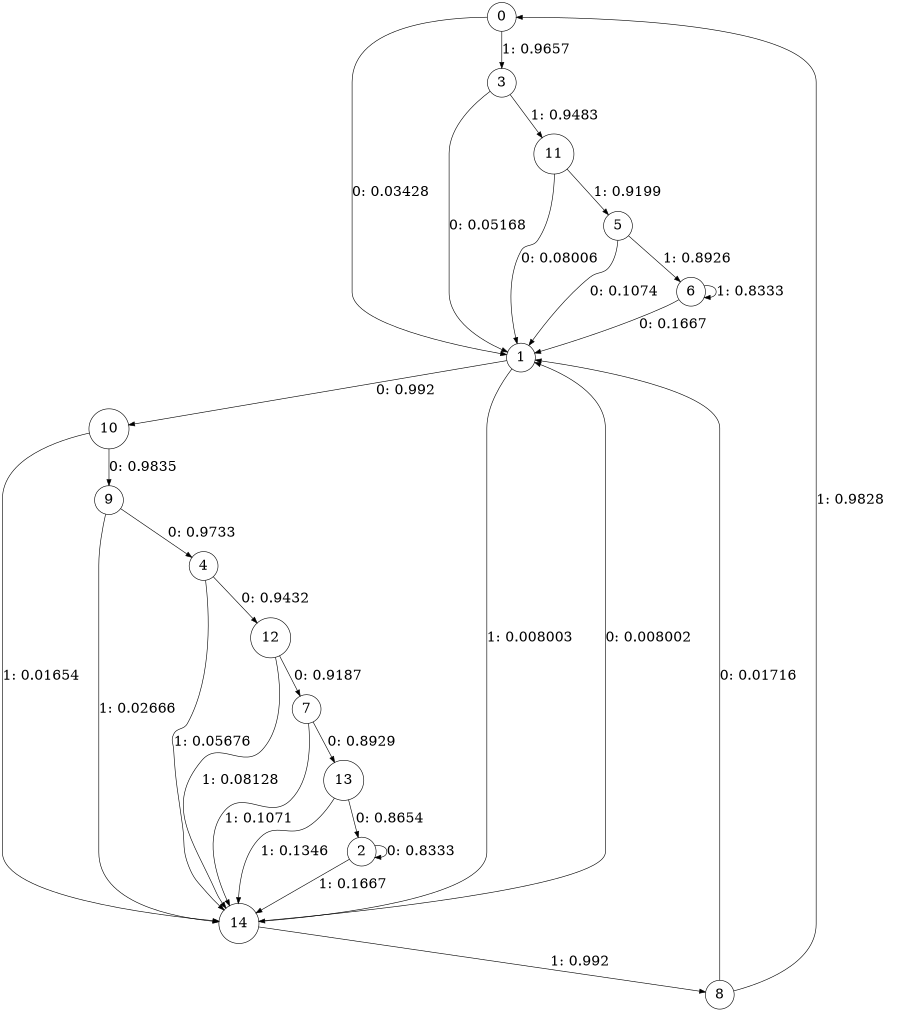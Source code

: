 digraph "ch3_face_source_L9" {
size = "6,8.5";
ratio = "fill";
node [shape = circle];
node [fontsize = 24];
edge [fontsize = 24];
0 -> 1 [label = "0: 0.03428  "];
0 -> 3 [label = "1: 0.9657   "];
1 -> 10 [label = "0: 0.992    "];
1 -> 14 [label = "1: 0.008003  "];
2 -> 2 [label = "0: 0.8333   "];
2 -> 14 [label = "1: 0.1667   "];
3 -> 1 [label = "0: 0.05168  "];
3 -> 11 [label = "1: 0.9483   "];
4 -> 12 [label = "0: 0.9432   "];
4 -> 14 [label = "1: 0.05676  "];
5 -> 1 [label = "0: 0.1074   "];
5 -> 6 [label = "1: 0.8926   "];
6 -> 1 [label = "0: 0.1667   "];
6 -> 6 [label = "1: 0.8333   "];
7 -> 13 [label = "0: 0.8929   "];
7 -> 14 [label = "1: 0.1071   "];
8 -> 1 [label = "0: 0.01716  "];
8 -> 0 [label = "1: 0.9828   "];
9 -> 4 [label = "0: 0.9733   "];
9 -> 14 [label = "1: 0.02666  "];
10 -> 9 [label = "0: 0.9835   "];
10 -> 14 [label = "1: 0.01654  "];
11 -> 1 [label = "0: 0.08006  "];
11 -> 5 [label = "1: 0.9199   "];
12 -> 7 [label = "0: 0.9187   "];
12 -> 14 [label = "1: 0.08128  "];
13 -> 2 [label = "0: 0.8654   "];
13 -> 14 [label = "1: 0.1346   "];
14 -> 1 [label = "0: 0.008002  "];
14 -> 8 [label = "1: 0.992    "];
}